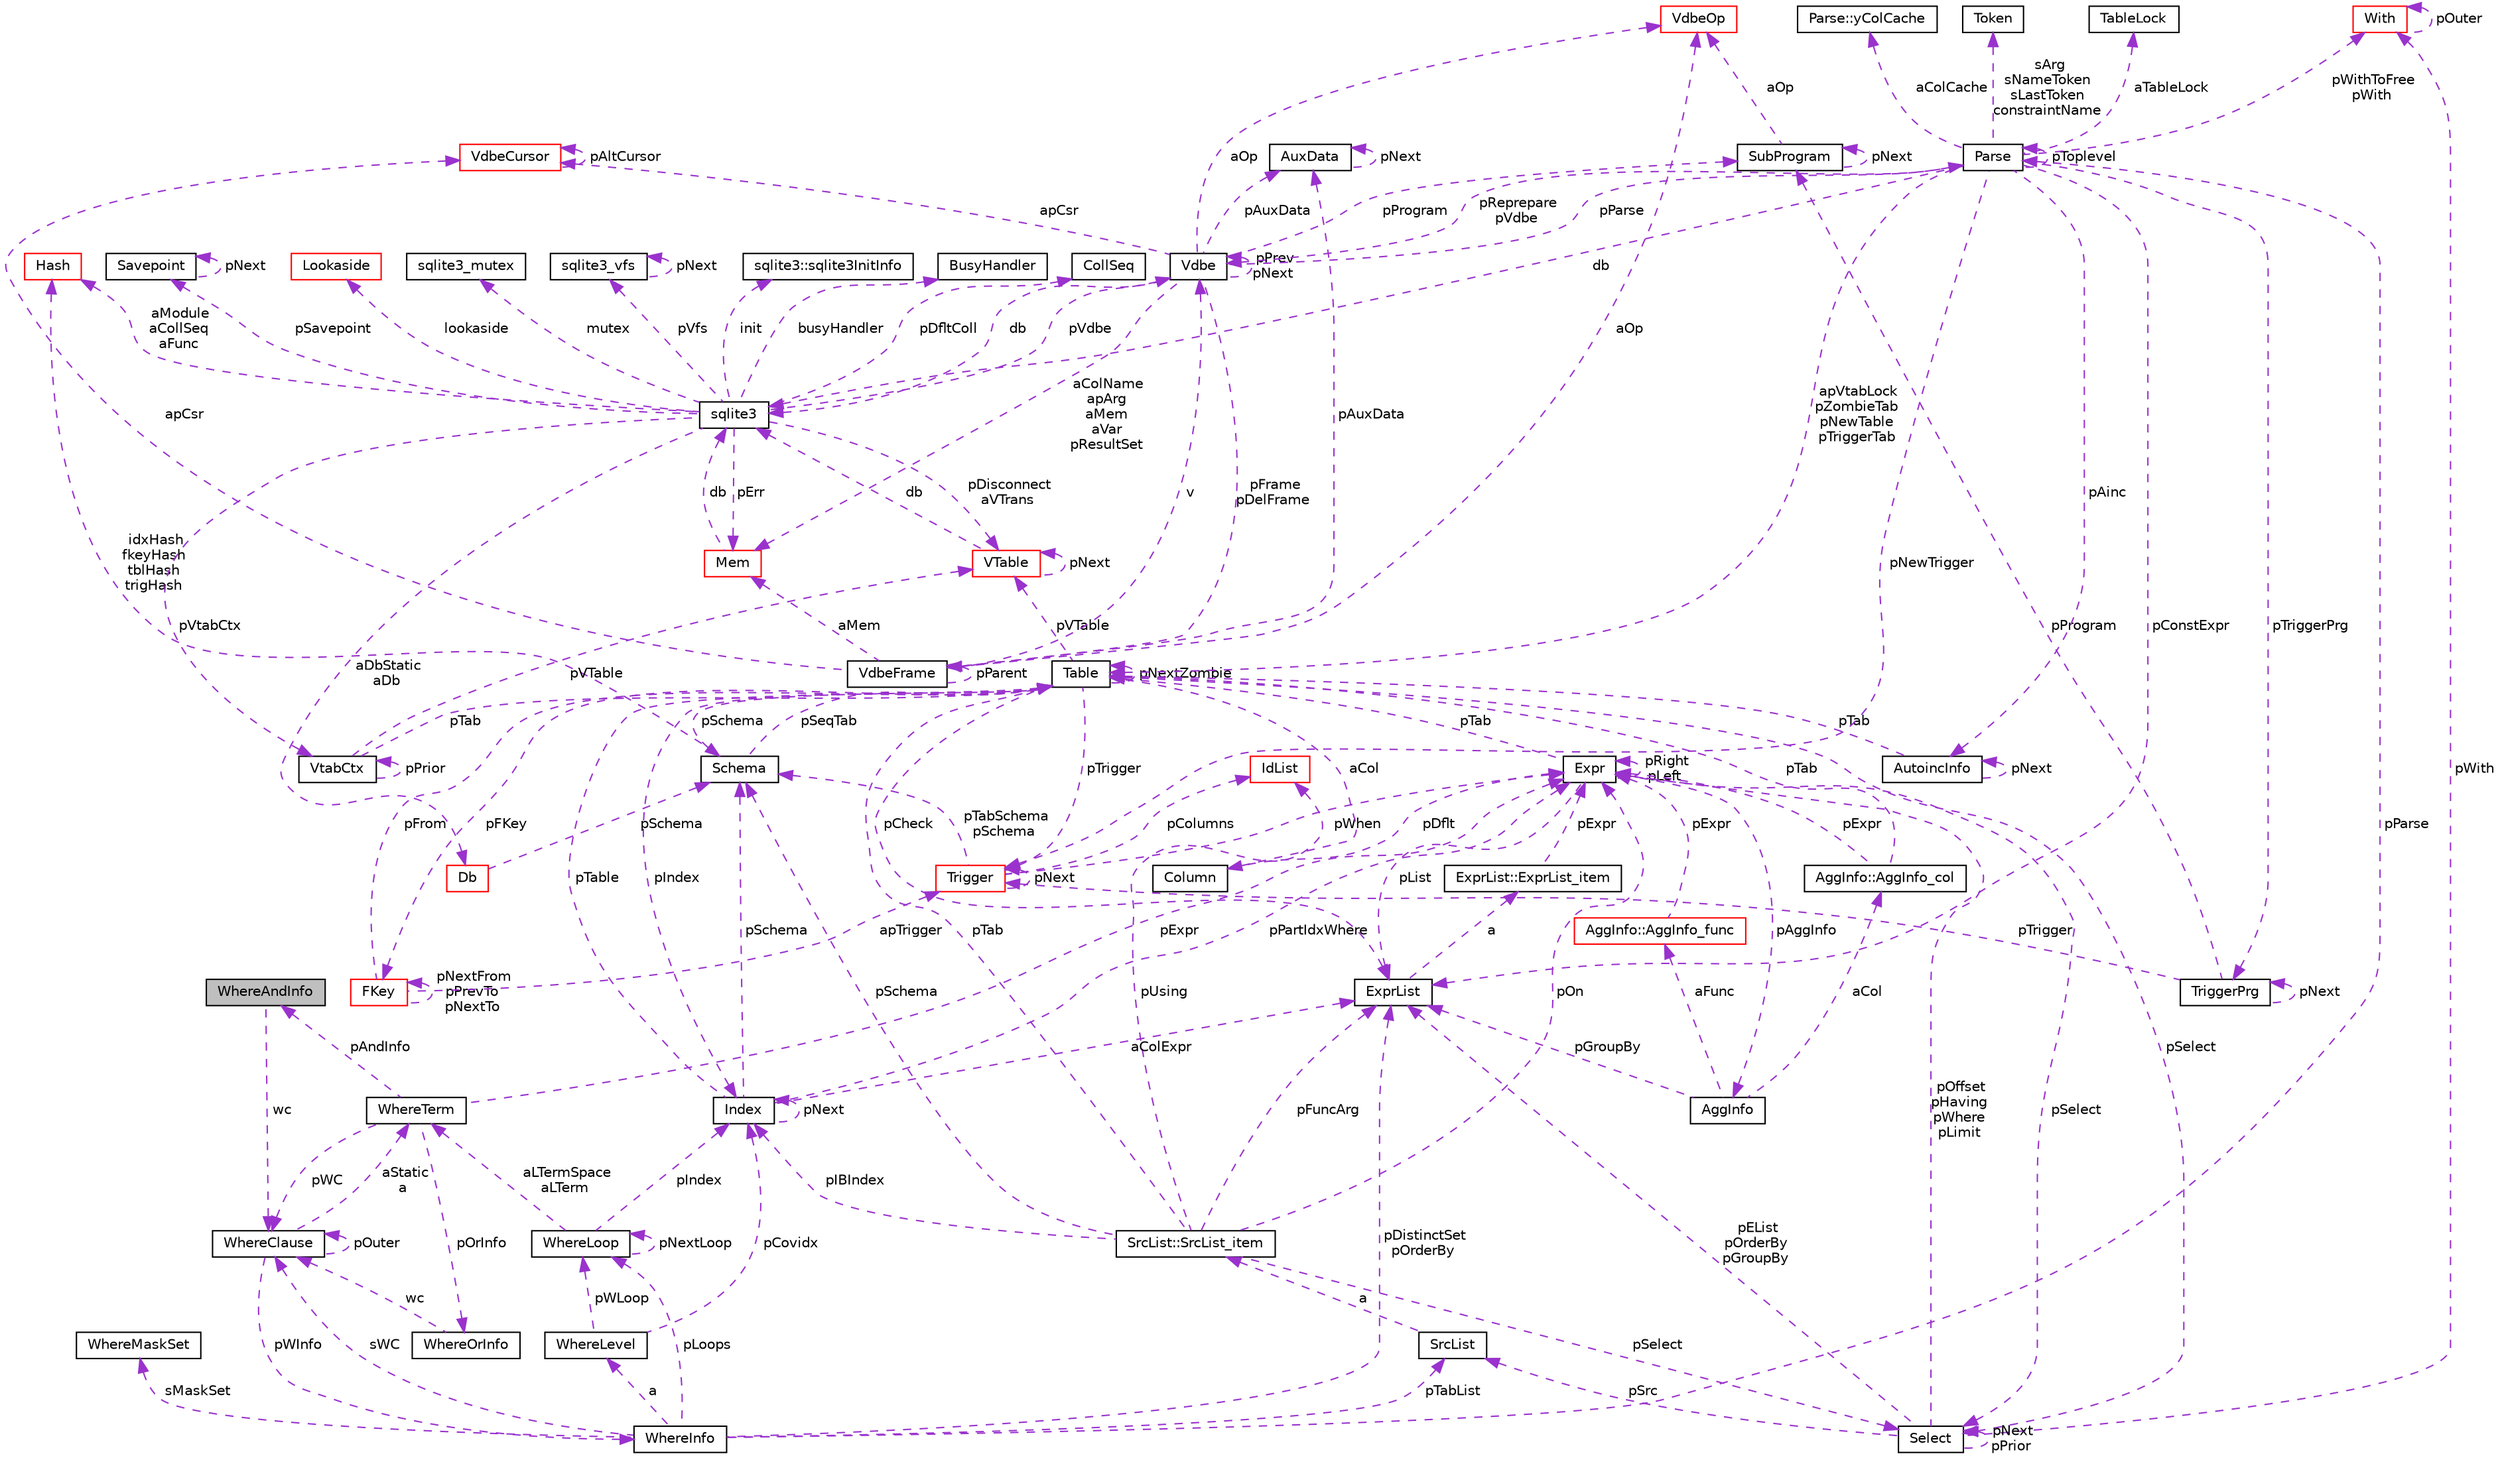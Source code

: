 digraph "WhereAndInfo"
{
  edge [fontname="Helvetica",fontsize="10",labelfontname="Helvetica",labelfontsize="10"];
  node [fontname="Helvetica",fontsize="10",shape=record];
  Node1 [label="WhereAndInfo",height=0.2,width=0.4,color="black", fillcolor="grey75", style="filled", fontcolor="black"];
  Node2 -> Node1 [dir="back",color="darkorchid3",fontsize="10",style="dashed",label=" wc" ,fontname="Helvetica"];
  Node2 [label="WhereClause",height=0.2,width=0.4,color="black", fillcolor="white", style="filled",URL="$structWhereClause.html"];
  Node3 -> Node2 [dir="back",color="darkorchid3",fontsize="10",style="dashed",label=" aStatic\na" ,fontname="Helvetica"];
  Node3 [label="WhereTerm",height=0.2,width=0.4,color="black", fillcolor="white", style="filled",URL="$structWhereTerm.html"];
  Node1 -> Node3 [dir="back",color="darkorchid3",fontsize="10",style="dashed",label=" pAndInfo" ,fontname="Helvetica"];
  Node4 -> Node3 [dir="back",color="darkorchid3",fontsize="10",style="dashed",label=" pOrInfo" ,fontname="Helvetica"];
  Node4 [label="WhereOrInfo",height=0.2,width=0.4,color="black", fillcolor="white", style="filled",URL="$structWhereOrInfo.html"];
  Node2 -> Node4 [dir="back",color="darkorchid3",fontsize="10",style="dashed",label=" wc" ,fontname="Helvetica"];
  Node5 -> Node3 [dir="back",color="darkorchid3",fontsize="10",style="dashed",label=" pExpr" ,fontname="Helvetica"];
  Node5 [label="Expr",height=0.2,width=0.4,color="black", fillcolor="white", style="filled",URL="$structExpr.html"];
  Node6 -> Node5 [dir="back",color="darkorchid3",fontsize="10",style="dashed",label=" pAggInfo" ,fontname="Helvetica"];
  Node6 [label="AggInfo",height=0.2,width=0.4,color="black", fillcolor="white", style="filled",URL="$structAggInfo.html"];
  Node7 -> Node6 [dir="back",color="darkorchid3",fontsize="10",style="dashed",label=" aCol" ,fontname="Helvetica"];
  Node7 [label="AggInfo::AggInfo_col",height=0.2,width=0.4,color="black", fillcolor="white", style="filled",URL="$structAggInfo_1_1AggInfo__col.html"];
  Node5 -> Node7 [dir="back",color="darkorchid3",fontsize="10",style="dashed",label=" pExpr" ,fontname="Helvetica"];
  Node8 -> Node7 [dir="back",color="darkorchid3",fontsize="10",style="dashed",label=" pTab" ,fontname="Helvetica"];
  Node8 [label="Table",height=0.2,width=0.4,color="black", fillcolor="white", style="filled",URL="$structTable.html"];
  Node9 -> Node8 [dir="back",color="darkorchid3",fontsize="10",style="dashed",label=" pSchema" ,fontname="Helvetica"];
  Node9 [label="Schema",height=0.2,width=0.4,color="black", fillcolor="white", style="filled",URL="$structSchema.html"];
  Node8 -> Node9 [dir="back",color="darkorchid3",fontsize="10",style="dashed",label=" pSeqTab" ,fontname="Helvetica"];
  Node10 -> Node9 [dir="back",color="darkorchid3",fontsize="10",style="dashed",label=" idxHash\nfkeyHash\ntblHash\ntrigHash" ,fontname="Helvetica"];
  Node10 [label="Hash",height=0.2,width=0.4,color="red", fillcolor="white", style="filled",URL="$structHash.html"];
  Node11 -> Node8 [dir="back",color="darkorchid3",fontsize="10",style="dashed",label=" aCol" ,fontname="Helvetica"];
  Node11 [label="Column",height=0.2,width=0.4,color="black", fillcolor="white", style="filled",URL="$structColumn.html"];
  Node5 -> Node11 [dir="back",color="darkorchid3",fontsize="10",style="dashed",label=" pDflt" ,fontname="Helvetica"];
  Node12 -> Node8 [dir="back",color="darkorchid3",fontsize="10",style="dashed",label=" pFKey" ,fontname="Helvetica"];
  Node12 [label="FKey",height=0.2,width=0.4,color="red", fillcolor="white", style="filled",URL="$structFKey.html"];
  Node12 -> Node12 [dir="back",color="darkorchid3",fontsize="10",style="dashed",label=" pNextFrom\npPrevTo\npNextTo" ,fontname="Helvetica"];
  Node8 -> Node12 [dir="back",color="darkorchid3",fontsize="10",style="dashed",label=" pFrom" ,fontname="Helvetica"];
  Node13 -> Node12 [dir="back",color="darkorchid3",fontsize="10",style="dashed",label=" apTrigger" ,fontname="Helvetica"];
  Node13 [label="Trigger",height=0.2,width=0.4,color="red", fillcolor="white", style="filled",URL="$structTrigger.html"];
  Node9 -> Node13 [dir="back",color="darkorchid3",fontsize="10",style="dashed",label=" pTabSchema\npSchema" ,fontname="Helvetica"];
  Node5 -> Node13 [dir="back",color="darkorchid3",fontsize="10",style="dashed",label=" pWhen" ,fontname="Helvetica"];
  Node14 -> Node13 [dir="back",color="darkorchid3",fontsize="10",style="dashed",label=" pColumns" ,fontname="Helvetica"];
  Node14 [label="IdList",height=0.2,width=0.4,color="red", fillcolor="white", style="filled",URL="$structIdList.html"];
  Node13 -> Node13 [dir="back",color="darkorchid3",fontsize="10",style="dashed",label=" pNext" ,fontname="Helvetica"];
  Node15 -> Node8 [dir="back",color="darkorchid3",fontsize="10",style="dashed",label=" pVTable" ,fontname="Helvetica"];
  Node15 [label="VTable",height=0.2,width=0.4,color="red", fillcolor="white", style="filled",URL="$structVTable.html"];
  Node16 -> Node15 [dir="back",color="darkorchid3",fontsize="10",style="dashed",label=" db" ,fontname="Helvetica"];
  Node16 [label="sqlite3",height=0.2,width=0.4,color="black", fillcolor="white", style="filled",URL="$structsqlite3.html"];
  Node17 -> Node16 [dir="back",color="darkorchid3",fontsize="10",style="dashed",label=" pErr" ,fontname="Helvetica"];
  Node17 [label="Mem",height=0.2,width=0.4,color="red", fillcolor="white", style="filled",URL="$structMem.html"];
  Node16 -> Node17 [dir="back",color="darkorchid3",fontsize="10",style="dashed",label=" db" ,fontname="Helvetica"];
  Node18 -> Node16 [dir="back",color="darkorchid3",fontsize="10",style="dashed",label=" pVdbe" ,fontname="Helvetica"];
  Node18 [label="Vdbe",height=0.2,width=0.4,color="black", fillcolor="white", style="filled",URL="$structVdbe.html"];
  Node17 -> Node18 [dir="back",color="darkorchid3",fontsize="10",style="dashed",label=" aColName\napArg\naMem\naVar\npResultSet" ,fontname="Helvetica"];
  Node18 -> Node18 [dir="back",color="darkorchid3",fontsize="10",style="dashed",label=" pPrev\npNext" ,fontname="Helvetica"];
  Node16 -> Node18 [dir="back",color="darkorchid3",fontsize="10",style="dashed",label=" db" ,fontname="Helvetica"];
  Node19 -> Node18 [dir="back",color="darkorchid3",fontsize="10",style="dashed",label=" pFrame\npDelFrame" ,fontname="Helvetica"];
  Node19 [label="VdbeFrame",height=0.2,width=0.4,color="black", fillcolor="white", style="filled",URL="$structVdbeFrame.html"];
  Node17 -> Node19 [dir="back",color="darkorchid3",fontsize="10",style="dashed",label=" aMem" ,fontname="Helvetica"];
  Node18 -> Node19 [dir="back",color="darkorchid3",fontsize="10",style="dashed",label=" v" ,fontname="Helvetica"];
  Node19 -> Node19 [dir="back",color="darkorchid3",fontsize="10",style="dashed",label=" pParent" ,fontname="Helvetica"];
  Node20 -> Node19 [dir="back",color="darkorchid3",fontsize="10",style="dashed",label=" pAuxData" ,fontname="Helvetica"];
  Node20 [label="AuxData",height=0.2,width=0.4,color="black", fillcolor="white", style="filled",URL="$structAuxData.html"];
  Node20 -> Node20 [dir="back",color="darkorchid3",fontsize="10",style="dashed",label=" pNext" ,fontname="Helvetica"];
  Node21 -> Node19 [dir="back",color="darkorchid3",fontsize="10",style="dashed",label=" apCsr" ,fontname="Helvetica"];
  Node21 [label="VdbeCursor",height=0.2,width=0.4,color="red", fillcolor="white", style="filled",URL="$structVdbeCursor.html"];
  Node21 -> Node21 [dir="back",color="darkorchid3",fontsize="10",style="dashed",label=" pAltCursor" ,fontname="Helvetica"];
  Node22 -> Node19 [dir="back",color="darkorchid3",fontsize="10",style="dashed",label=" aOp" ,fontname="Helvetica"];
  Node22 [label="VdbeOp",height=0.2,width=0.4,color="red", fillcolor="white", style="filled",URL="$structVdbeOp.html"];
  Node20 -> Node18 [dir="back",color="darkorchid3",fontsize="10",style="dashed",label=" pAuxData" ,fontname="Helvetica"];
  Node23 -> Node18 [dir="back",color="darkorchid3",fontsize="10",style="dashed",label=" pProgram" ,fontname="Helvetica"];
  Node23 [label="SubProgram",height=0.2,width=0.4,color="black", fillcolor="white", style="filled",URL="$structSubProgram.html"];
  Node23 -> Node23 [dir="back",color="darkorchid3",fontsize="10",style="dashed",label=" pNext" ,fontname="Helvetica"];
  Node22 -> Node23 [dir="back",color="darkorchid3",fontsize="10",style="dashed",label=" aOp" ,fontname="Helvetica"];
  Node21 -> Node18 [dir="back",color="darkorchid3",fontsize="10",style="dashed",label=" apCsr" ,fontname="Helvetica"];
  Node24 -> Node18 [dir="back",color="darkorchid3",fontsize="10",style="dashed",label=" pParse" ,fontname="Helvetica"];
  Node24 [label="Parse",height=0.2,width=0.4,color="black", fillcolor="white", style="filled",URL="$structParse.html"];
  Node18 -> Node24 [dir="back",color="darkorchid3",fontsize="10",style="dashed",label=" pReprepare\npVdbe" ,fontname="Helvetica"];
  Node16 -> Node24 [dir="back",color="darkorchid3",fontsize="10",style="dashed",label=" db" ,fontname="Helvetica"];
  Node25 -> Node24 [dir="back",color="darkorchid3",fontsize="10",style="dashed",label=" aTableLock" ,fontname="Helvetica"];
  Node25 [label="TableLock",height=0.2,width=0.4,color="black", fillcolor="white", style="filled",URL="$structTableLock.html"];
  Node26 -> Node24 [dir="back",color="darkorchid3",fontsize="10",style="dashed",label=" sArg\nsNameToken\nsLastToken\nconstraintName" ,fontname="Helvetica"];
  Node26 [label="Token",height=0.2,width=0.4,color="black", fillcolor="white", style="filled",URL="$structToken.html"];
  Node27 -> Node24 [dir="back",color="darkorchid3",fontsize="10",style="dashed",label=" pWithToFree\npWith" ,fontname="Helvetica"];
  Node27 [label="With",height=0.2,width=0.4,color="red", fillcolor="white", style="filled",URL="$structWith.html"];
  Node27 -> Node27 [dir="back",color="darkorchid3",fontsize="10",style="dashed",label=" pOuter" ,fontname="Helvetica"];
  Node28 -> Node24 [dir="back",color="darkorchid3",fontsize="10",style="dashed",label=" aColCache" ,fontname="Helvetica"];
  Node28 [label="Parse::yColCache",height=0.2,width=0.4,color="black", fillcolor="white", style="filled",URL="$structParse_1_1yColCache.html"];
  Node8 -> Node24 [dir="back",color="darkorchid3",fontsize="10",style="dashed",label=" apVtabLock\npZombieTab\npNewTable\npTriggerTab" ,fontname="Helvetica"];
  Node13 -> Node24 [dir="back",color="darkorchid3",fontsize="10",style="dashed",label=" pNewTrigger" ,fontname="Helvetica"];
  Node29 -> Node24 [dir="back",color="darkorchid3",fontsize="10",style="dashed",label=" pTriggerPrg" ,fontname="Helvetica"];
  Node29 [label="TriggerPrg",height=0.2,width=0.4,color="black", fillcolor="white", style="filled",URL="$structTriggerPrg.html"];
  Node23 -> Node29 [dir="back",color="darkorchid3",fontsize="10",style="dashed",label=" pProgram" ,fontname="Helvetica"];
  Node13 -> Node29 [dir="back",color="darkorchid3",fontsize="10",style="dashed",label=" pTrigger" ,fontname="Helvetica"];
  Node29 -> Node29 [dir="back",color="darkorchid3",fontsize="10",style="dashed",label=" pNext" ,fontname="Helvetica"];
  Node30 -> Node24 [dir="back",color="darkorchid3",fontsize="10",style="dashed",label=" pAinc" ,fontname="Helvetica"];
  Node30 [label="AutoincInfo",height=0.2,width=0.4,color="black", fillcolor="white", style="filled",URL="$structAutoincInfo.html"];
  Node8 -> Node30 [dir="back",color="darkorchid3",fontsize="10",style="dashed",label=" pTab" ,fontname="Helvetica"];
  Node30 -> Node30 [dir="back",color="darkorchid3",fontsize="10",style="dashed",label=" pNext" ,fontname="Helvetica"];
  Node31 -> Node24 [dir="back",color="darkorchid3",fontsize="10",style="dashed",label=" pConstExpr" ,fontname="Helvetica"];
  Node31 [label="ExprList",height=0.2,width=0.4,color="black", fillcolor="white", style="filled",URL="$structExprList.html"];
  Node32 -> Node31 [dir="back",color="darkorchid3",fontsize="10",style="dashed",label=" a" ,fontname="Helvetica"];
  Node32 [label="ExprList::ExprList_item",height=0.2,width=0.4,color="black", fillcolor="white", style="filled",URL="$structExprList_1_1ExprList__item.html"];
  Node5 -> Node32 [dir="back",color="darkorchid3",fontsize="10",style="dashed",label=" pExpr" ,fontname="Helvetica"];
  Node24 -> Node24 [dir="back",color="darkorchid3",fontsize="10",style="dashed",label=" pToplevel" ,fontname="Helvetica"];
  Node22 -> Node18 [dir="back",color="darkorchid3",fontsize="10",style="dashed",label=" aOp" ,fontname="Helvetica"];
  Node33 -> Node16 [dir="back",color="darkorchid3",fontsize="10",style="dashed",label=" pSavepoint" ,fontname="Helvetica"];
  Node33 [label="Savepoint",height=0.2,width=0.4,color="black", fillcolor="white", style="filled",URL="$structSavepoint.html"];
  Node33 -> Node33 [dir="back",color="darkorchid3",fontsize="10",style="dashed",label=" pNext" ,fontname="Helvetica"];
  Node34 -> Node16 [dir="back",color="darkorchid3",fontsize="10",style="dashed",label=" lookaside" ,fontname="Helvetica"];
  Node34 [label="Lookaside",height=0.2,width=0.4,color="red", fillcolor="white", style="filled",URL="$structLookaside.html"];
  Node35 -> Node16 [dir="back",color="darkorchid3",fontsize="10",style="dashed",label=" mutex" ,fontname="Helvetica"];
  Node35 [label="sqlite3_mutex",height=0.2,width=0.4,color="black", fillcolor="white", style="filled",URL="$structsqlite3__mutex.html"];
  Node36 -> Node16 [dir="back",color="darkorchid3",fontsize="10",style="dashed",label=" pVfs" ,fontname="Helvetica"];
  Node36 [label="sqlite3_vfs",height=0.2,width=0.4,color="black", fillcolor="white", style="filled",URL="$structsqlite3__vfs.html"];
  Node36 -> Node36 [dir="back",color="darkorchid3",fontsize="10",style="dashed",label=" pNext" ,fontname="Helvetica"];
  Node37 -> Node16 [dir="back",color="darkorchid3",fontsize="10",style="dashed",label=" init" ,fontname="Helvetica"];
  Node37 [label="sqlite3::sqlite3InitInfo",height=0.2,width=0.4,color="black", fillcolor="white", style="filled",URL="$structsqlite3_1_1sqlite3InitInfo.html"];
  Node38 -> Node16 [dir="back",color="darkorchid3",fontsize="10",style="dashed",label=" busyHandler" ,fontname="Helvetica"];
  Node38 [label="BusyHandler",height=0.2,width=0.4,color="black", fillcolor="white", style="filled",URL="$structBusyHandler.html"];
  Node39 -> Node16 [dir="back",color="darkorchid3",fontsize="10",style="dashed",label=" pVtabCtx" ,fontname="Helvetica"];
  Node39 [label="VtabCtx",height=0.2,width=0.4,color="black", fillcolor="white", style="filled",URL="$structVtabCtx.html"];
  Node39 -> Node39 [dir="back",color="darkorchid3",fontsize="10",style="dashed",label=" pPrior" ,fontname="Helvetica"];
  Node15 -> Node39 [dir="back",color="darkorchid3",fontsize="10",style="dashed",label=" pVTable" ,fontname="Helvetica"];
  Node8 -> Node39 [dir="back",color="darkorchid3",fontsize="10",style="dashed",label=" pTab" ,fontname="Helvetica"];
  Node40 -> Node16 [dir="back",color="darkorchid3",fontsize="10",style="dashed",label=" pDfltColl" ,fontname="Helvetica"];
  Node40 [label="CollSeq",height=0.2,width=0.4,color="black", fillcolor="white", style="filled",URL="$structCollSeq.html"];
  Node15 -> Node16 [dir="back",color="darkorchid3",fontsize="10",style="dashed",label=" pDisconnect\naVTrans" ,fontname="Helvetica"];
  Node41 -> Node16 [dir="back",color="darkorchid3",fontsize="10",style="dashed",label=" aDbStatic\naDb" ,fontname="Helvetica"];
  Node41 [label="Db",height=0.2,width=0.4,color="red", fillcolor="white", style="filled",URL="$structDb.html"];
  Node9 -> Node41 [dir="back",color="darkorchid3",fontsize="10",style="dashed",label=" pSchema" ,fontname="Helvetica"];
  Node10 -> Node16 [dir="back",color="darkorchid3",fontsize="10",style="dashed",label=" aModule\naCollSeq\naFunc" ,fontname="Helvetica"];
  Node15 -> Node15 [dir="back",color="darkorchid3",fontsize="10",style="dashed",label=" pNext" ,fontname="Helvetica"];
  Node8 -> Node8 [dir="back",color="darkorchid3",fontsize="10",style="dashed",label=" pNextZombie" ,fontname="Helvetica"];
  Node13 -> Node8 [dir="back",color="darkorchid3",fontsize="10",style="dashed",label=" pTrigger" ,fontname="Helvetica"];
  Node42 -> Node8 [dir="back",color="darkorchid3",fontsize="10",style="dashed",label=" pSelect" ,fontname="Helvetica"];
  Node42 [label="Select",height=0.2,width=0.4,color="black", fillcolor="white", style="filled",URL="$structSelect.html"];
  Node5 -> Node42 [dir="back",color="darkorchid3",fontsize="10",style="dashed",label=" pOffset\npHaving\npWhere\npLimit" ,fontname="Helvetica"];
  Node27 -> Node42 [dir="back",color="darkorchid3",fontsize="10",style="dashed",label=" pWith" ,fontname="Helvetica"];
  Node42 -> Node42 [dir="back",color="darkorchid3",fontsize="10",style="dashed",label=" pNext\npPrior" ,fontname="Helvetica"];
  Node43 -> Node42 [dir="back",color="darkorchid3",fontsize="10",style="dashed",label=" pSrc" ,fontname="Helvetica"];
  Node43 [label="SrcList",height=0.2,width=0.4,color="black", fillcolor="white", style="filled",URL="$structSrcList.html"];
  Node44 -> Node43 [dir="back",color="darkorchid3",fontsize="10",style="dashed",label=" a" ,fontname="Helvetica"];
  Node44 [label="SrcList::SrcList_item",height=0.2,width=0.4,color="black", fillcolor="white", style="filled",URL="$structSrcList_1_1SrcList__item.html"];
  Node9 -> Node44 [dir="back",color="darkorchid3",fontsize="10",style="dashed",label=" pSchema" ,fontname="Helvetica"];
  Node5 -> Node44 [dir="back",color="darkorchid3",fontsize="10",style="dashed",label=" pOn" ,fontname="Helvetica"];
  Node14 -> Node44 [dir="back",color="darkorchid3",fontsize="10",style="dashed",label=" pUsing" ,fontname="Helvetica"];
  Node8 -> Node44 [dir="back",color="darkorchid3",fontsize="10",style="dashed",label=" pTab" ,fontname="Helvetica"];
  Node42 -> Node44 [dir="back",color="darkorchid3",fontsize="10",style="dashed",label=" pSelect" ,fontname="Helvetica"];
  Node45 -> Node44 [dir="back",color="darkorchid3",fontsize="10",style="dashed",label=" pIBIndex" ,fontname="Helvetica"];
  Node45 [label="Index",height=0.2,width=0.4,color="black", fillcolor="white", style="filled",URL="$structIndex.html"];
  Node9 -> Node45 [dir="back",color="darkorchid3",fontsize="10",style="dashed",label=" pSchema" ,fontname="Helvetica"];
  Node5 -> Node45 [dir="back",color="darkorchid3",fontsize="10",style="dashed",label=" pPartIdxWhere" ,fontname="Helvetica"];
  Node8 -> Node45 [dir="back",color="darkorchid3",fontsize="10",style="dashed",label=" pTable" ,fontname="Helvetica"];
  Node31 -> Node45 [dir="back",color="darkorchid3",fontsize="10",style="dashed",label=" aColExpr" ,fontname="Helvetica"];
  Node45 -> Node45 [dir="back",color="darkorchid3",fontsize="10",style="dashed",label=" pNext" ,fontname="Helvetica"];
  Node31 -> Node44 [dir="back",color="darkorchid3",fontsize="10",style="dashed",label=" pFuncArg" ,fontname="Helvetica"];
  Node31 -> Node42 [dir="back",color="darkorchid3",fontsize="10",style="dashed",label=" pEList\npOrderBy\npGroupBy" ,fontname="Helvetica"];
  Node31 -> Node8 [dir="back",color="darkorchid3",fontsize="10",style="dashed",label=" pCheck" ,fontname="Helvetica"];
  Node45 -> Node8 [dir="back",color="darkorchid3",fontsize="10",style="dashed",label=" pIndex" ,fontname="Helvetica"];
  Node46 -> Node6 [dir="back",color="darkorchid3",fontsize="10",style="dashed",label=" aFunc" ,fontname="Helvetica"];
  Node46 [label="AggInfo::AggInfo_func",height=0.2,width=0.4,color="red", fillcolor="white", style="filled",URL="$structAggInfo_1_1AggInfo__func.html"];
  Node5 -> Node46 [dir="back",color="darkorchid3",fontsize="10",style="dashed",label=" pExpr" ,fontname="Helvetica"];
  Node31 -> Node6 [dir="back",color="darkorchid3",fontsize="10",style="dashed",label=" pGroupBy" ,fontname="Helvetica"];
  Node5 -> Node5 [dir="back",color="darkorchid3",fontsize="10",style="dashed",label=" pRight\npLeft" ,fontname="Helvetica"];
  Node8 -> Node5 [dir="back",color="darkorchid3",fontsize="10",style="dashed",label=" pTab" ,fontname="Helvetica"];
  Node42 -> Node5 [dir="back",color="darkorchid3",fontsize="10",style="dashed",label=" pSelect" ,fontname="Helvetica"];
  Node31 -> Node5 [dir="back",color="darkorchid3",fontsize="10",style="dashed",label=" pList" ,fontname="Helvetica"];
  Node2 -> Node3 [dir="back",color="darkorchid3",fontsize="10",style="dashed",label=" pWC" ,fontname="Helvetica"];
  Node47 -> Node2 [dir="back",color="darkorchid3",fontsize="10",style="dashed",label=" pWInfo" ,fontname="Helvetica"];
  Node47 [label="WhereInfo",height=0.2,width=0.4,color="black", fillcolor="white", style="filled",URL="$structWhereInfo.html"];
  Node48 -> Node47 [dir="back",color="darkorchid3",fontsize="10",style="dashed",label=" pLoops" ,fontname="Helvetica"];
  Node48 [label="WhereLoop",height=0.2,width=0.4,color="black", fillcolor="white", style="filled",URL="$structWhereLoop.html"];
  Node48 -> Node48 [dir="back",color="darkorchid3",fontsize="10",style="dashed",label=" pNextLoop" ,fontname="Helvetica"];
  Node3 -> Node48 [dir="back",color="darkorchid3",fontsize="10",style="dashed",label=" aLTermSpace\naLTerm" ,fontname="Helvetica"];
  Node45 -> Node48 [dir="back",color="darkorchid3",fontsize="10",style="dashed",label=" pIndex" ,fontname="Helvetica"];
  Node2 -> Node47 [dir="back",color="darkorchid3",fontsize="10",style="dashed",label=" sWC" ,fontname="Helvetica"];
  Node49 -> Node47 [dir="back",color="darkorchid3",fontsize="10",style="dashed",label=" a" ,fontname="Helvetica"];
  Node49 [label="WhereLevel",height=0.2,width=0.4,color="black", fillcolor="white", style="filled",URL="$structWhereLevel.html"];
  Node48 -> Node49 [dir="back",color="darkorchid3",fontsize="10",style="dashed",label=" pWLoop" ,fontname="Helvetica"];
  Node45 -> Node49 [dir="back",color="darkorchid3",fontsize="10",style="dashed",label=" pCovidx" ,fontname="Helvetica"];
  Node50 -> Node47 [dir="back",color="darkorchid3",fontsize="10",style="dashed",label=" sMaskSet" ,fontname="Helvetica"];
  Node50 [label="WhereMaskSet",height=0.2,width=0.4,color="black", fillcolor="white", style="filled",URL="$structWhereMaskSet.html"];
  Node43 -> Node47 [dir="back",color="darkorchid3",fontsize="10",style="dashed",label=" pTabList" ,fontname="Helvetica"];
  Node31 -> Node47 [dir="back",color="darkorchid3",fontsize="10",style="dashed",label=" pDistinctSet\npOrderBy" ,fontname="Helvetica"];
  Node24 -> Node47 [dir="back",color="darkorchid3",fontsize="10",style="dashed",label=" pParse" ,fontname="Helvetica"];
  Node2 -> Node2 [dir="back",color="darkorchid3",fontsize="10",style="dashed",label=" pOuter" ,fontname="Helvetica"];
}
